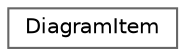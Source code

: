 digraph "Graphical Class Hierarchy"
{
 // INTERACTIVE_SVG=YES
 // LATEX_PDF_SIZE
  bgcolor="transparent";
  edge [fontname=Helvetica,fontsize=10,labelfontname=Helvetica,labelfontsize=10];
  node [fontname=Helvetica,fontsize=10,shape=box,height=0.2,width=0.4];
  rankdir="LR";
  Node0 [label="DiagramItem",height=0.2,width=0.4,color="grey40", fillcolor="white", style="filled",URL="$d0/d78/class_diagram_item.html",tooltip="Class representing a single node in the built-in class diagram."];
}
